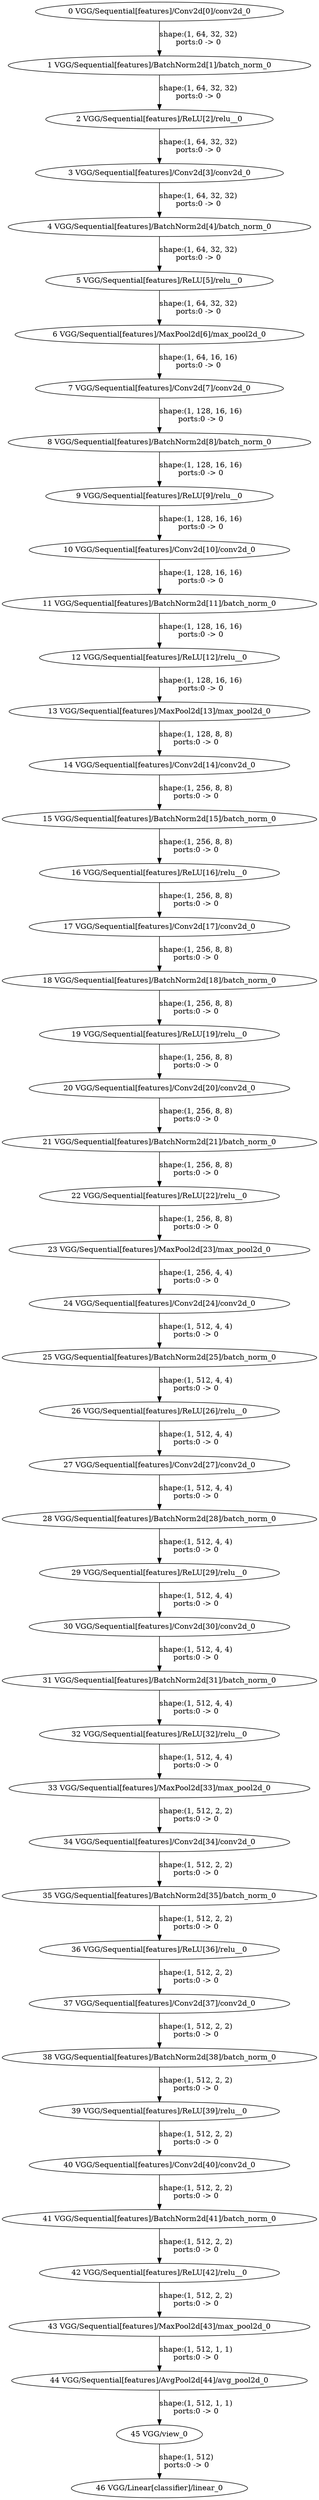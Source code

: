 strict digraph  {
"0 VGG/Sequential[features]/Conv2d[0]/conv2d_0" [id=0, type=conv2d];
"1 VGG/Sequential[features]/BatchNorm2d[1]/batch_norm_0" [id=1, type=batch_norm];
"2 VGG/Sequential[features]/ReLU[2]/relu__0" [id=2, type=relu_];
"3 VGG/Sequential[features]/Conv2d[3]/conv2d_0" [id=3, type=conv2d];
"4 VGG/Sequential[features]/BatchNorm2d[4]/batch_norm_0" [id=4, type=batch_norm];
"5 VGG/Sequential[features]/ReLU[5]/relu__0" [id=5, type=relu_];
"6 VGG/Sequential[features]/MaxPool2d[6]/max_pool2d_0" [id=6, type=max_pool2d];
"7 VGG/Sequential[features]/Conv2d[7]/conv2d_0" [id=7, type=conv2d];
"8 VGG/Sequential[features]/BatchNorm2d[8]/batch_norm_0" [id=8, type=batch_norm];
"9 VGG/Sequential[features]/ReLU[9]/relu__0" [id=9, type=relu_];
"10 VGG/Sequential[features]/Conv2d[10]/conv2d_0" [id=10, type=conv2d];
"11 VGG/Sequential[features]/BatchNorm2d[11]/batch_norm_0" [id=11, type=batch_norm];
"12 VGG/Sequential[features]/ReLU[12]/relu__0" [id=12, type=relu_];
"13 VGG/Sequential[features]/MaxPool2d[13]/max_pool2d_0" [id=13, type=max_pool2d];
"14 VGG/Sequential[features]/Conv2d[14]/conv2d_0" [id=14, type=conv2d];
"15 VGG/Sequential[features]/BatchNorm2d[15]/batch_norm_0" [id=15, type=batch_norm];
"16 VGG/Sequential[features]/ReLU[16]/relu__0" [id=16, type=relu_];
"17 VGG/Sequential[features]/Conv2d[17]/conv2d_0" [id=17, type=conv2d];
"18 VGG/Sequential[features]/BatchNorm2d[18]/batch_norm_0" [id=18, type=batch_norm];
"19 VGG/Sequential[features]/ReLU[19]/relu__0" [id=19, type=relu_];
"20 VGG/Sequential[features]/Conv2d[20]/conv2d_0" [id=20, type=conv2d];
"21 VGG/Sequential[features]/BatchNorm2d[21]/batch_norm_0" [id=21, type=batch_norm];
"22 VGG/Sequential[features]/ReLU[22]/relu__0" [id=22, type=relu_];
"23 VGG/Sequential[features]/MaxPool2d[23]/max_pool2d_0" [id=23, type=max_pool2d];
"24 VGG/Sequential[features]/Conv2d[24]/conv2d_0" [id=24, type=conv2d];
"25 VGG/Sequential[features]/BatchNorm2d[25]/batch_norm_0" [id=25, type=batch_norm];
"26 VGG/Sequential[features]/ReLU[26]/relu__0" [id=26, type=relu_];
"27 VGG/Sequential[features]/Conv2d[27]/conv2d_0" [id=27, type=conv2d];
"28 VGG/Sequential[features]/BatchNorm2d[28]/batch_norm_0" [id=28, type=batch_norm];
"29 VGG/Sequential[features]/ReLU[29]/relu__0" [id=29, type=relu_];
"30 VGG/Sequential[features]/Conv2d[30]/conv2d_0" [id=30, type=conv2d];
"31 VGG/Sequential[features]/BatchNorm2d[31]/batch_norm_0" [id=31, type=batch_norm];
"32 VGG/Sequential[features]/ReLU[32]/relu__0" [id=32, type=relu_];
"33 VGG/Sequential[features]/MaxPool2d[33]/max_pool2d_0" [id=33, type=max_pool2d];
"34 VGG/Sequential[features]/Conv2d[34]/conv2d_0" [id=34, type=conv2d];
"35 VGG/Sequential[features]/BatchNorm2d[35]/batch_norm_0" [id=35, type=batch_norm];
"36 VGG/Sequential[features]/ReLU[36]/relu__0" [id=36, type=relu_];
"37 VGG/Sequential[features]/Conv2d[37]/conv2d_0" [id=37, type=conv2d];
"38 VGG/Sequential[features]/BatchNorm2d[38]/batch_norm_0" [id=38, type=batch_norm];
"39 VGG/Sequential[features]/ReLU[39]/relu__0" [id=39, type=relu_];
"40 VGG/Sequential[features]/Conv2d[40]/conv2d_0" [id=40, type=conv2d];
"41 VGG/Sequential[features]/BatchNorm2d[41]/batch_norm_0" [id=41, type=batch_norm];
"42 VGG/Sequential[features]/ReLU[42]/relu__0" [id=42, type=relu_];
"43 VGG/Sequential[features]/MaxPool2d[43]/max_pool2d_0" [id=43, type=max_pool2d];
"44 VGG/Sequential[features]/AvgPool2d[44]/avg_pool2d_0" [id=44, type=avg_pool2d];
"45 VGG/view_0" [id=45, type=view];
"46 VGG/Linear[classifier]/linear_0" [id=46, type=linear];
"0 VGG/Sequential[features]/Conv2d[0]/conv2d_0" -> "1 VGG/Sequential[features]/BatchNorm2d[1]/batch_norm_0"  [label="shape:(1, 64, 32, 32)\nports:0 -> 0", style=solid];
"1 VGG/Sequential[features]/BatchNorm2d[1]/batch_norm_0" -> "2 VGG/Sequential[features]/ReLU[2]/relu__0"  [label="shape:(1, 64, 32, 32)\nports:0 -> 0", style=solid];
"2 VGG/Sequential[features]/ReLU[2]/relu__0" -> "3 VGG/Sequential[features]/Conv2d[3]/conv2d_0"  [label="shape:(1, 64, 32, 32)\nports:0 -> 0", style=solid];
"3 VGG/Sequential[features]/Conv2d[3]/conv2d_0" -> "4 VGG/Sequential[features]/BatchNorm2d[4]/batch_norm_0"  [label="shape:(1, 64, 32, 32)\nports:0 -> 0", style=solid];
"4 VGG/Sequential[features]/BatchNorm2d[4]/batch_norm_0" -> "5 VGG/Sequential[features]/ReLU[5]/relu__0"  [label="shape:(1, 64, 32, 32)\nports:0 -> 0", style=solid];
"5 VGG/Sequential[features]/ReLU[5]/relu__0" -> "6 VGG/Sequential[features]/MaxPool2d[6]/max_pool2d_0"  [label="shape:(1, 64, 32, 32)\nports:0 -> 0", style=solid];
"6 VGG/Sequential[features]/MaxPool2d[6]/max_pool2d_0" -> "7 VGG/Sequential[features]/Conv2d[7]/conv2d_0"  [label="shape:(1, 64, 16, 16)\nports:0 -> 0", style=solid];
"7 VGG/Sequential[features]/Conv2d[7]/conv2d_0" -> "8 VGG/Sequential[features]/BatchNorm2d[8]/batch_norm_0"  [label="shape:(1, 128, 16, 16)\nports:0 -> 0", style=solid];
"8 VGG/Sequential[features]/BatchNorm2d[8]/batch_norm_0" -> "9 VGG/Sequential[features]/ReLU[9]/relu__0"  [label="shape:(1, 128, 16, 16)\nports:0 -> 0", style=solid];
"9 VGG/Sequential[features]/ReLU[9]/relu__0" -> "10 VGG/Sequential[features]/Conv2d[10]/conv2d_0"  [label="shape:(1, 128, 16, 16)\nports:0 -> 0", style=solid];
"10 VGG/Sequential[features]/Conv2d[10]/conv2d_0" -> "11 VGG/Sequential[features]/BatchNorm2d[11]/batch_norm_0"  [label="shape:(1, 128, 16, 16)\nports:0 -> 0", style=solid];
"11 VGG/Sequential[features]/BatchNorm2d[11]/batch_norm_0" -> "12 VGG/Sequential[features]/ReLU[12]/relu__0"  [label="shape:(1, 128, 16, 16)\nports:0 -> 0", style=solid];
"12 VGG/Sequential[features]/ReLU[12]/relu__0" -> "13 VGG/Sequential[features]/MaxPool2d[13]/max_pool2d_0"  [label="shape:(1, 128, 16, 16)\nports:0 -> 0", style=solid];
"13 VGG/Sequential[features]/MaxPool2d[13]/max_pool2d_0" -> "14 VGG/Sequential[features]/Conv2d[14]/conv2d_0"  [label="shape:(1, 128, 8, 8)\nports:0 -> 0", style=solid];
"14 VGG/Sequential[features]/Conv2d[14]/conv2d_0" -> "15 VGG/Sequential[features]/BatchNorm2d[15]/batch_norm_0"  [label="shape:(1, 256, 8, 8)\nports:0 -> 0", style=solid];
"15 VGG/Sequential[features]/BatchNorm2d[15]/batch_norm_0" -> "16 VGG/Sequential[features]/ReLU[16]/relu__0"  [label="shape:(1, 256, 8, 8)\nports:0 -> 0", style=solid];
"16 VGG/Sequential[features]/ReLU[16]/relu__0" -> "17 VGG/Sequential[features]/Conv2d[17]/conv2d_0"  [label="shape:(1, 256, 8, 8)\nports:0 -> 0", style=solid];
"17 VGG/Sequential[features]/Conv2d[17]/conv2d_0" -> "18 VGG/Sequential[features]/BatchNorm2d[18]/batch_norm_0"  [label="shape:(1, 256, 8, 8)\nports:0 -> 0", style=solid];
"18 VGG/Sequential[features]/BatchNorm2d[18]/batch_norm_0" -> "19 VGG/Sequential[features]/ReLU[19]/relu__0"  [label="shape:(1, 256, 8, 8)\nports:0 -> 0", style=solid];
"19 VGG/Sequential[features]/ReLU[19]/relu__0" -> "20 VGG/Sequential[features]/Conv2d[20]/conv2d_0"  [label="shape:(1, 256, 8, 8)\nports:0 -> 0", style=solid];
"20 VGG/Sequential[features]/Conv2d[20]/conv2d_0" -> "21 VGG/Sequential[features]/BatchNorm2d[21]/batch_norm_0"  [label="shape:(1, 256, 8, 8)\nports:0 -> 0", style=solid];
"21 VGG/Sequential[features]/BatchNorm2d[21]/batch_norm_0" -> "22 VGG/Sequential[features]/ReLU[22]/relu__0"  [label="shape:(1, 256, 8, 8)\nports:0 -> 0", style=solid];
"22 VGG/Sequential[features]/ReLU[22]/relu__0" -> "23 VGG/Sequential[features]/MaxPool2d[23]/max_pool2d_0"  [label="shape:(1, 256, 8, 8)\nports:0 -> 0", style=solid];
"23 VGG/Sequential[features]/MaxPool2d[23]/max_pool2d_0" -> "24 VGG/Sequential[features]/Conv2d[24]/conv2d_0"  [label="shape:(1, 256, 4, 4)\nports:0 -> 0", style=solid];
"24 VGG/Sequential[features]/Conv2d[24]/conv2d_0" -> "25 VGG/Sequential[features]/BatchNorm2d[25]/batch_norm_0"  [label="shape:(1, 512, 4, 4)\nports:0 -> 0", style=solid];
"25 VGG/Sequential[features]/BatchNorm2d[25]/batch_norm_0" -> "26 VGG/Sequential[features]/ReLU[26]/relu__0"  [label="shape:(1, 512, 4, 4)\nports:0 -> 0", style=solid];
"26 VGG/Sequential[features]/ReLU[26]/relu__0" -> "27 VGG/Sequential[features]/Conv2d[27]/conv2d_0"  [label="shape:(1, 512, 4, 4)\nports:0 -> 0", style=solid];
"27 VGG/Sequential[features]/Conv2d[27]/conv2d_0" -> "28 VGG/Sequential[features]/BatchNorm2d[28]/batch_norm_0"  [label="shape:(1, 512, 4, 4)\nports:0 -> 0", style=solid];
"28 VGG/Sequential[features]/BatchNorm2d[28]/batch_norm_0" -> "29 VGG/Sequential[features]/ReLU[29]/relu__0"  [label="shape:(1, 512, 4, 4)\nports:0 -> 0", style=solid];
"29 VGG/Sequential[features]/ReLU[29]/relu__0" -> "30 VGG/Sequential[features]/Conv2d[30]/conv2d_0"  [label="shape:(1, 512, 4, 4)\nports:0 -> 0", style=solid];
"30 VGG/Sequential[features]/Conv2d[30]/conv2d_0" -> "31 VGG/Sequential[features]/BatchNorm2d[31]/batch_norm_0"  [label="shape:(1, 512, 4, 4)\nports:0 -> 0", style=solid];
"31 VGG/Sequential[features]/BatchNorm2d[31]/batch_norm_0" -> "32 VGG/Sequential[features]/ReLU[32]/relu__0"  [label="shape:(1, 512, 4, 4)\nports:0 -> 0", style=solid];
"32 VGG/Sequential[features]/ReLU[32]/relu__0" -> "33 VGG/Sequential[features]/MaxPool2d[33]/max_pool2d_0"  [label="shape:(1, 512, 4, 4)\nports:0 -> 0", style=solid];
"33 VGG/Sequential[features]/MaxPool2d[33]/max_pool2d_0" -> "34 VGG/Sequential[features]/Conv2d[34]/conv2d_0"  [label="shape:(1, 512, 2, 2)\nports:0 -> 0", style=solid];
"34 VGG/Sequential[features]/Conv2d[34]/conv2d_0" -> "35 VGG/Sequential[features]/BatchNorm2d[35]/batch_norm_0"  [label="shape:(1, 512, 2, 2)\nports:0 -> 0", style=solid];
"35 VGG/Sequential[features]/BatchNorm2d[35]/batch_norm_0" -> "36 VGG/Sequential[features]/ReLU[36]/relu__0"  [label="shape:(1, 512, 2, 2)\nports:0 -> 0", style=solid];
"36 VGG/Sequential[features]/ReLU[36]/relu__0" -> "37 VGG/Sequential[features]/Conv2d[37]/conv2d_0"  [label="shape:(1, 512, 2, 2)\nports:0 -> 0", style=solid];
"37 VGG/Sequential[features]/Conv2d[37]/conv2d_0" -> "38 VGG/Sequential[features]/BatchNorm2d[38]/batch_norm_0"  [label="shape:(1, 512, 2, 2)\nports:0 -> 0", style=solid];
"38 VGG/Sequential[features]/BatchNorm2d[38]/batch_norm_0" -> "39 VGG/Sequential[features]/ReLU[39]/relu__0"  [label="shape:(1, 512, 2, 2)\nports:0 -> 0", style=solid];
"39 VGG/Sequential[features]/ReLU[39]/relu__0" -> "40 VGG/Sequential[features]/Conv2d[40]/conv2d_0"  [label="shape:(1, 512, 2, 2)\nports:0 -> 0", style=solid];
"40 VGG/Sequential[features]/Conv2d[40]/conv2d_0" -> "41 VGG/Sequential[features]/BatchNorm2d[41]/batch_norm_0"  [label="shape:(1, 512, 2, 2)\nports:0 -> 0", style=solid];
"41 VGG/Sequential[features]/BatchNorm2d[41]/batch_norm_0" -> "42 VGG/Sequential[features]/ReLU[42]/relu__0"  [label="shape:(1, 512, 2, 2)\nports:0 -> 0", style=solid];
"42 VGG/Sequential[features]/ReLU[42]/relu__0" -> "43 VGG/Sequential[features]/MaxPool2d[43]/max_pool2d_0"  [label="shape:(1, 512, 2, 2)\nports:0 -> 0", style=solid];
"43 VGG/Sequential[features]/MaxPool2d[43]/max_pool2d_0" -> "44 VGG/Sequential[features]/AvgPool2d[44]/avg_pool2d_0"  [label="shape:(1, 512, 1, 1)\nports:0 -> 0", style=solid];
"44 VGG/Sequential[features]/AvgPool2d[44]/avg_pool2d_0" -> "45 VGG/view_0"  [label="shape:(1, 512, 1, 1)\nports:0 -> 0", style=solid];
"45 VGG/view_0" -> "46 VGG/Linear[classifier]/linear_0"  [label="shape:(1, 512)\nports:0 -> 0", style=solid];
}
